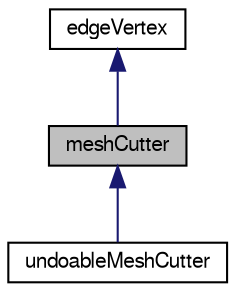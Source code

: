 digraph "meshCutter"
{
  bgcolor="transparent";
  edge [fontname="FreeSans",fontsize="10",labelfontname="FreeSans",labelfontsize="10"];
  node [fontname="FreeSans",fontsize="10",shape=record];
  Node0 [label="meshCutter",height=0.2,width=0.4,color="black", fillcolor="grey75", style="filled", fontcolor="black"];
  Node1 -> Node0 [dir="back",color="midnightblue",fontsize="10",style="solid",fontname="FreeSans"];
  Node1 [label="edgeVertex",height=0.2,width=0.4,color="black",URL="$a21494.html",tooltip="Combines edge or vertex in single label. Used to specify cuts across cell circumference. "];
  Node0 -> Node2 [dir="back",color="midnightblue",fontsize="10",style="solid",fontname="FreeSans"];
  Node2 [label="undoableMeshCutter",height=0.2,width=0.4,color="black",URL="$a21518.html",tooltip="The main refinement handler. Gets cellCuts which is structure that describes which cells are to be cu..."];
}
